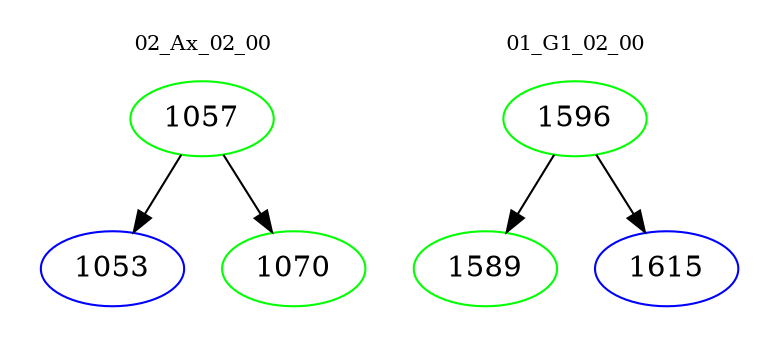 digraph{
subgraph cluster_0 {
color = white
label = "02_Ax_02_00";
fontsize=10;
T0_1057 [label="1057", color="green"]
T0_1057 -> T0_1053 [color="black"]
T0_1053 [label="1053", color="blue"]
T0_1057 -> T0_1070 [color="black"]
T0_1070 [label="1070", color="green"]
}
subgraph cluster_1 {
color = white
label = "01_G1_02_00";
fontsize=10;
T1_1596 [label="1596", color="green"]
T1_1596 -> T1_1589 [color="black"]
T1_1589 [label="1589", color="green"]
T1_1596 -> T1_1615 [color="black"]
T1_1615 [label="1615", color="blue"]
}
}

